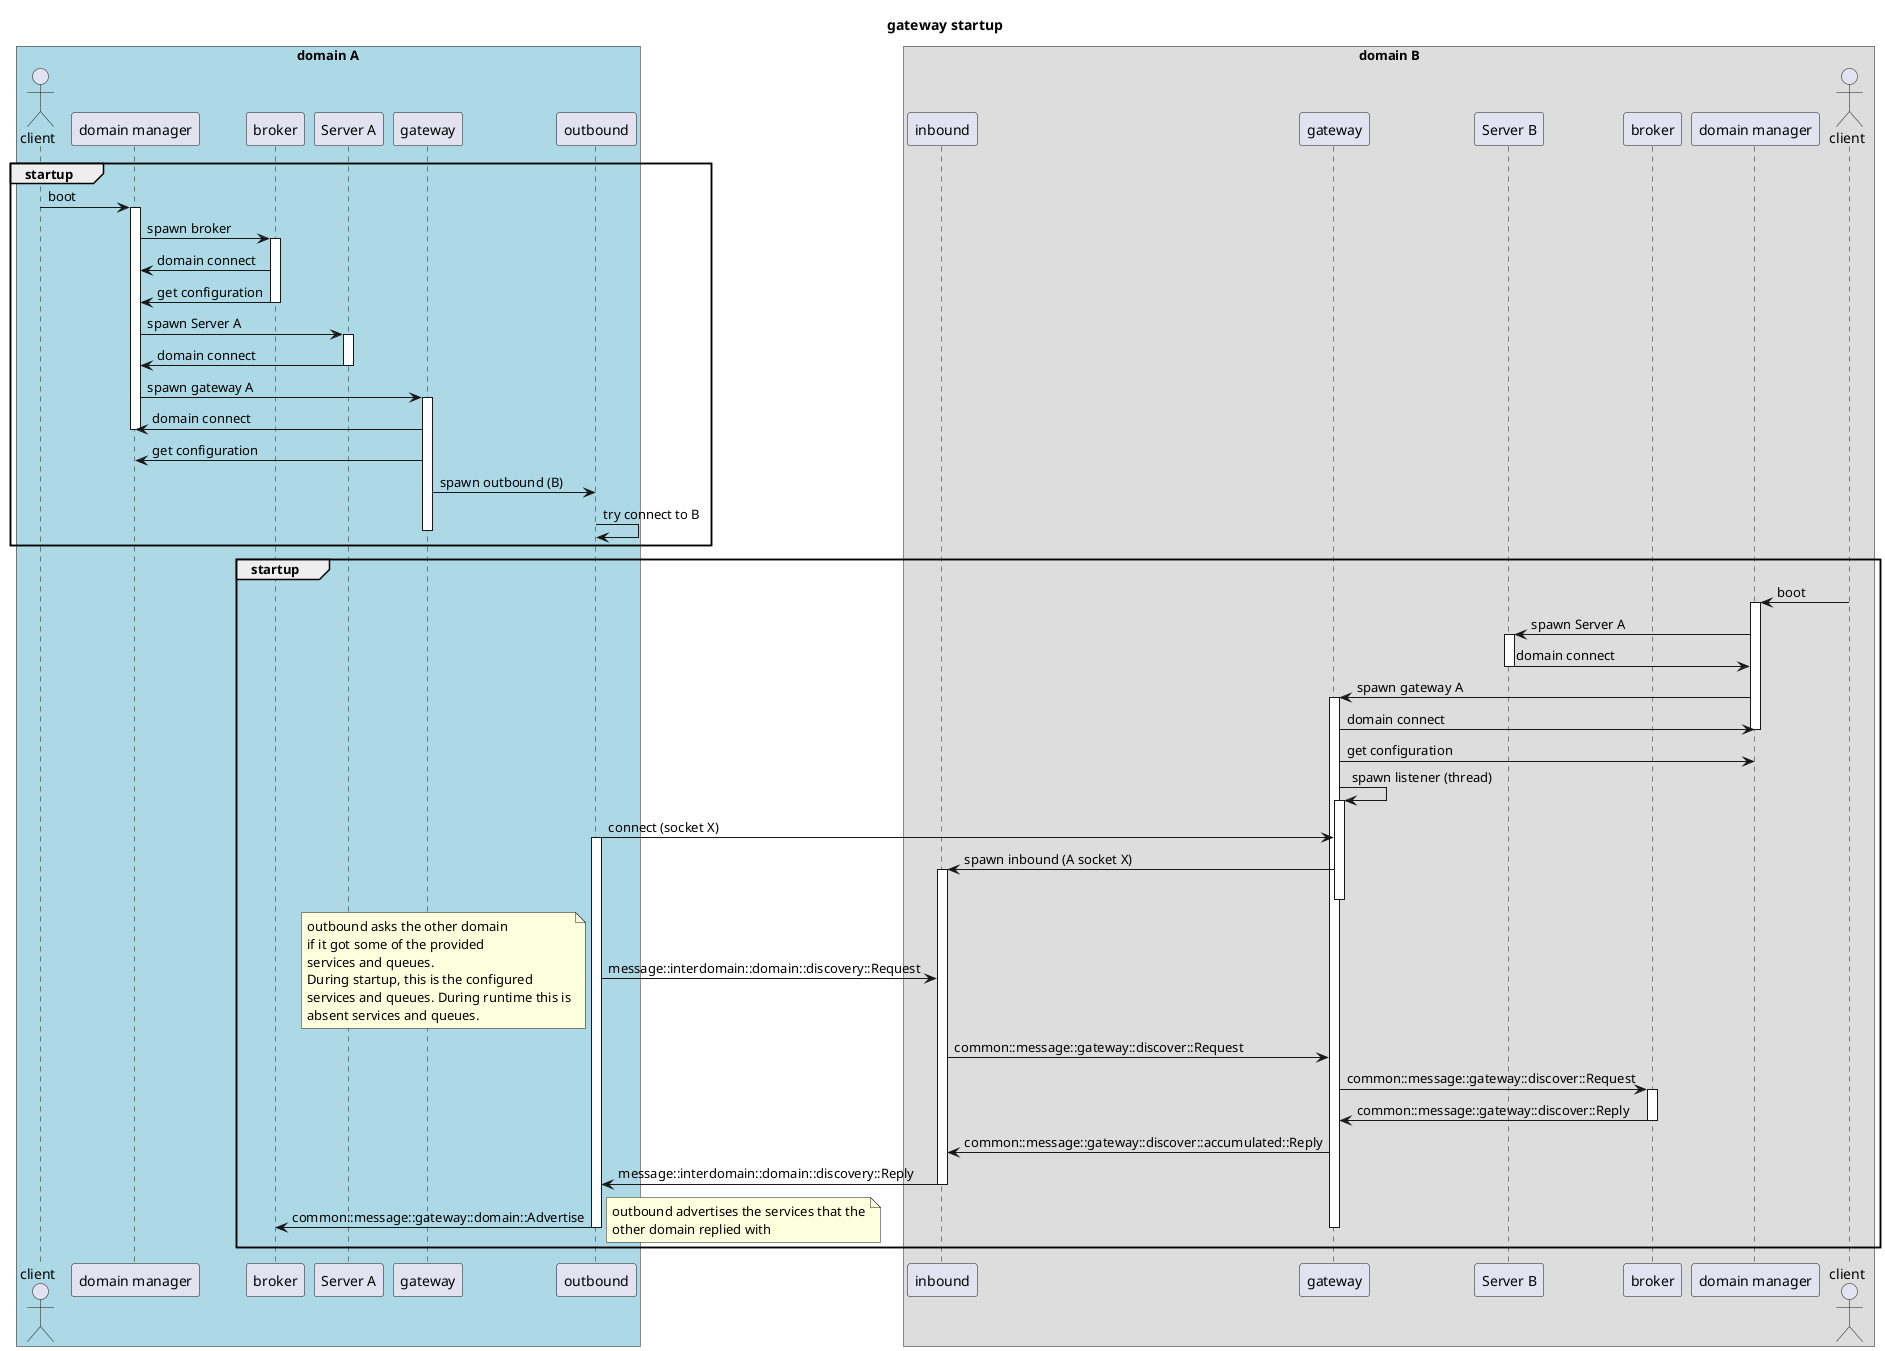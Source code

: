 @startuml

title gateway startup


box "domain A" #LightBlue
   actor "client" as CA
   participant "domain manager" as DMA
   participant "broker" as BA
   participant "Server A" as SA
   participant "gateway" as GA
   participant "outbound" as OA
   
end box

box "domain B"
   participant "inbound" as IB
   participant "gateway" as GB 
   participant "Server B" as SB
   participant "broker" as BB
   participant "domain manager" as DMB
   actor "client" as CB
end box


group startup
CA -> DMA: boot

activate DMA

DMA -> BA: spawn broker
activate BA
BA -> DMA: domain connect
BA -> DMA: get configuration
deactivate BA

DMA -> SA: spawn Server A
activate SA
SA -> DMA: domain connect
deactivate SA
DMA -> GA: spawn gateway A

activate GA
GA -> DMA: domain connect

deactivate DMA

GA -> DMA: get configuration
GA -> OA: spawn outbound (B)
OA -> OA: try connect to B

deactivate GA

deactivate DMA
end


group startup
CB -> DMB: boot

activate DMB

DMB -> SB: spawn Server A
activate SB
SB -> DMB: domain connect
deactivate SB
DMB -> GB: spawn gateway A

activate GB
GB -> DMB: domain connect

deactivate DMB

GB -> DMB: get configuration
GB -> GB: spawn listener (thread)
activate GB

deactivate DMB



OA -> GB: connect (socket X)
activate OA



GB -> IB: spawn inbound (A socket X)
activate IB
deactivate GB



OA -> IB: message::interdomain::domain::discovery::Request
note left
outbound asks the other domain 
if it got some of the provided 
services and queues.
During startup, this is the configured 
services and queues. During runtime this is
absent services and queues.
end note


IB -> GB: common::message::gateway::discover::Request
GB -> BB: common::message::gateway::discover::Request
activate BB
BB -> GB: common::message::gateway::discover::Reply
deactivate BB

GB ->IB: common::message::gateway::discover::accumulated::Reply

IB -> OA: message::interdomain::domain::discovery::Reply

deactivate IB

OA -> BA: common::message::gateway::domain::Advertise
note right 
	outbound advertises the services that the
	other domain replied with
end note

deactivate OA

deactivate DMB

deactivate GB
end


deactivate BB



@enduml
